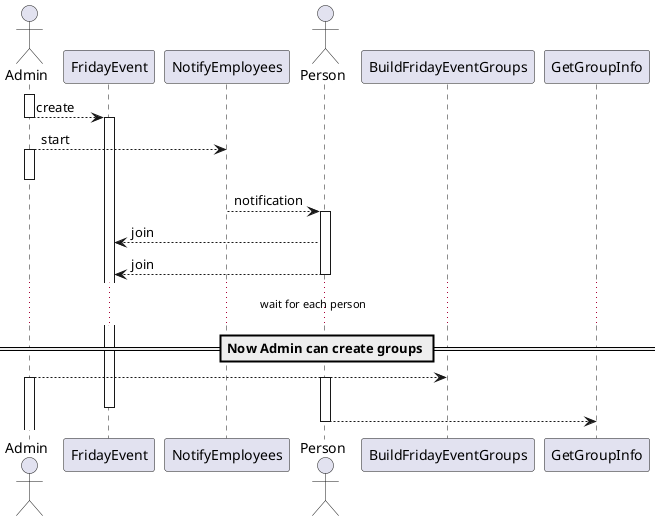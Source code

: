 
       ┌─┐                                                                 ┌─┐
       ║"│                                                                 ║"│
       └┬┘                                                                 └┬┘
       ┌┼┐                                                                 ┌┼┐
        │             ┌───────────┐          ┌───────────────┐              │             ┌──────────────────────┐          ┌────────────┐
       ┌┴┐            │FridayEvent│          │NotifyEmployees│             ┌┴┐            │BuildFridayEventGroups│          │GetGroupInfo│
      Admin           └─────┬─────┘          └───────┬───────┘           Person           └──────────┬───────────┘          └─────┬──────┘
       ┌┴┐     create      ┌┴┐                       │                     │                         │                            │
       │ │  ─ ─ ─ ─ ─ ─ ─ >│ │                       │                     │                         │                            │
       │ │                 │ │                       │                     │                         │                            │
       │┌┴┐                │ start                   │                     │                         │                            │
       ││ │  ─ ─ ─ ─ ─ ─ ─ ─ ─ ─ ─ ─ ─ ─ ─ ─ ─ ─ ─ ─>│                     │                         │                            │
       ││ │                │ │                       │                     │                         │                            │
       ││ │                │ │                       │                     │                         │                            │
       ││ │                │ │                       │                     │                         │                            │
       ││ │                │ │                       │                     │                         │                            │
       ││ │                │ │                       │                     │                         │                            │
       ││ │                │ │                       │                     │                         │                            │
       ││ │                │ │                       │                     │                         │                            │
       ││ │                │ │                       │                     │                         │                            │
       ││ │                │ │                       │                     │                         │                            │
       ││ │                │ │                       │                     │                         │                            │
       ││ │                │ │                       │                     │                         │                            │
       ││ │                │ │                       │                     │                         │                            │
       ││ │                │ │                       │                     │                         │                            │
       ││ │                │ │                       │                     │                         │                            │
       ││ │                │ │                       │                     │                         │                            │
       ││ │                │ │                       │                     │                         │                            │
       ││ │                │ │                       │                     │                         │                            │
       ││ │                │ │                       │                     │                         │                            │
       ││ │                │ │                       │                     │                         │                            │
       ││ │                │ │                       │                     │                         │                            │
       ││ │                │ │                       │                     │                         │                            │
       ││ │                │ │                       │                     │                         │                            │
       ││ │                │ │                       │                     │                         │                            │
       ││ │                │ │                       │                     │                         │                            │
       ││ │                │ │                       │                     │                         │                            │
       ││ │                │ │                       │                     │                         │                            │
       ││ │                │ │                       │                     │                         │                            │
       │└┬┘                │ │                       │                     │                         │                            │
       │ │                 │ │                       │                     │                         │                            │
       │ │                 │ │                       │                     │                         │                            │
       │ │                 │ │                       │                     │                         │                            │
       │ │                 │ │                       │   notification     ┌┴┐                        │                            │
       │ │                 │ │                       │ ─ ─ ─ ─ ─ ─ ─ ─ ─ >│ │                        │                            │
       │ │                 │ │                       │                    │ │                        │                            │
       │ │                 │ │                    join                    │ │                        │                            │
       │ │                 │ │ <─ ─ ─ ─ ─ ─ ─ ─ ─ ─ ─ ─ ─ ─ ─ ─ ─ ─ ─ ─ ─ │ │                        │                            │
       │ │                 │ │                       │                    └┬┘                        │                            │
       │ │                 │ │                     join                    │                         │                            │
       │ │                 │ │ <─ ─ ─ ─ ─ ─ ─ ─ ─ ─ ─ ─ ─ ─ ─ ─ ─ ─ ─ ─ ─ ─                          │                            │
       │ │                 │ │                       │                     │                         │                            │
       │ │                 │ │                       │                     │                         │                            │
       │ │                 │ │                       │     ╔═══════════════╧══════╗                  │                            │
═══════╪═╪═════════════════╪═╪═══════════════════════╪═════╣ wait for each person ╠══════════════════╪════════════════════════════╪════════════
       │ │                 │ │                       │     ╚═══════════════╤══════╝                  │                            │
       │ │                 │ │                       │                     │                         │                            │
       │ │                 │ │                       │                     │                         │                            │
       │ │                 │ │                       │  ╔══════════════════╧══════════╗              │                            │
═══════╪═╪═════════════════╪═╪═══════════════════════╪══╣ Now Admin can create groups ╠══════════════╪════════════════════════════╪════════════
       │ │                 │ │                       │  ╚══════════════════╤══════════╝              │                            │
       │ │                 │ │                       │                     │                         │                            │
       │┌┴┐                │ │                       │                    ┌┴┐                        │                            │
       ││ │  ─ ─ ─ ─ ─ ─ ─ ─ ─ ─ ─ ─ ─ ─ ─ ─ ─ ─ ─ ─ ─ ─ ─ ─ ─ ─ ─ ─ ─ ─ ─ ─ ─ ─ ─ ─ ─ ─ ─ ─ ─ ─ ─ ─>│                            │
       ││ │                │ │                       │                    │ │                        │                            │
       ││ │                │ │                       │                    │ │                        │                            │
       ││ │                │ │                       │                    │ │                        │                            │
       ││ │                │ │                       │                    │ │                        │                            │
       ││ │                │ │                       │                    │ │                        │                            │
       ││ │                │ │                       │                    │ │                        │                            │
       ││ │                │ │                       │                    │ │                        │                            │
       ││ │                │ │                       │                    │ │                        │                            │
       ││ │                │ │                       │                    │ │                        │                            │
       ││ │                │ │                       │                    │ │                        │                            │
       ││ │                │ │                       │                    │ │                        │                            │
       ││ │                │ │                       │                    │ │                        │                            │
       ││ │                │ │                       │                    │ │                        │                            │
       ││ │                │ │                       │                    │ │                        │                            │
       ││ │                │ │                       │                    │ │                        │                            │
       ││ │                │ │                       │                    │ │                        │                            │
       ││ │                │ │                       │                    │ │                        │                            │
       ││ │                │ │                       │                    │ │                        │                            │
       ││ │                │ │                       │                    │ │                        │                            │
       ││ │                │ │                       │                    │ │                        │                            │
       ││ │                │ │                       │                    │ │                        │                            │
       ││ │                │ │                       │                    │ │                        │                            │
       ││ │                │ │                       │                    │ │                        │                            │
       ││ │                │ │                       │                    │ │                        │                            │
       ││ │                │ │                       │                    │ │                        │                            │
       ││ │                │ │                       │                    │ │                        │                            │
       ││ │                │ │                       │                    │ │                        │                            │
       ││ │                └┬┘                       │                    │ │                        │                            │
       ││ │                 │                        │                    │ │                        │                            │
       ││ │                 │                        │                    │ │                        │                            │
       ││ │                 │                        │                    └┬┘                        │                            │
       ││ │                 │                        │                     │                         │                            │
       ││ │                 │                        │                     │  ─ ─ ─ ─ ─ ─ ─ ─ ─ ─ ─ ─ ─ ─ ─ ─ ─ ─ ─ ─ ─ ─ ─ ─ ─ ─ >
      A││ │           ┌─────┴─────┐          ┌───────┴───────┐           Person           ┌──────────┴───────────┐          ┌─────┴──────┐
       ││ │           │FridayEvent│          │NotifyEmployees│             ┌─┐            │BuildFridayEventGroups│          │GetGroupInfo│
       ││ │           └───────────┘          └───────────────┘             ║"│            └──────────────────────┘          └────────────┘
       ││ │                                                                └┬┘
       ││ │                                                                ┌┼┐
       ││ │                                                                 │
       ││ │                                                                ┌┴┐
       └└┬┘

@startuml
actor Admin

activate Admin
Admin --> FridayEvent : create
deactivate Admin
activate FridayEvent

Admin --> NotifyEmployees : start
activate Admin
deactivate Admin

actor Person
NotifyEmployees --> Person :  notification
activate Person
Person --> FridayEvent : join
Person --> FridayEvent : join
deactivate Person

... wait for each person ...

== Now Admin can create groups ==

Admin --> BuildFridayEventGroups
activate Admin
deactivate FridayEvent

activate Person
Person --> GetGroupInfo
deactivate Person

@enduml

